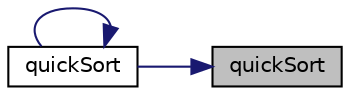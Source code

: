 digraph "quickSort"
{
 // LATEX_PDF_SIZE
  edge [fontname="Helvetica",fontsize="10",labelfontname="Helvetica",labelfontsize="10"];
  node [fontname="Helvetica",fontsize="10",shape=record];
  rankdir="RL";
  Node1 [label="quickSort",height=0.2,width=0.4,color="black", fillcolor="grey75", style="filled", fontcolor="black",tooltip=" "];
  Node1 -> Node2 [dir="back",color="midnightblue",fontsize="10",style="solid",fontname="Helvetica"];
  Node2 [label="quickSort",height=0.2,width=0.4,color="black", fillcolor="white", style="filled",URL="$superlu__defs_8h.html#ae807a0ddafa5a4871c3d2502a774bc76",tooltip=" "];
  Node2 -> Node2 [dir="back",color="midnightblue",fontsize="10",style="solid",fontname="Helvetica"];
}
